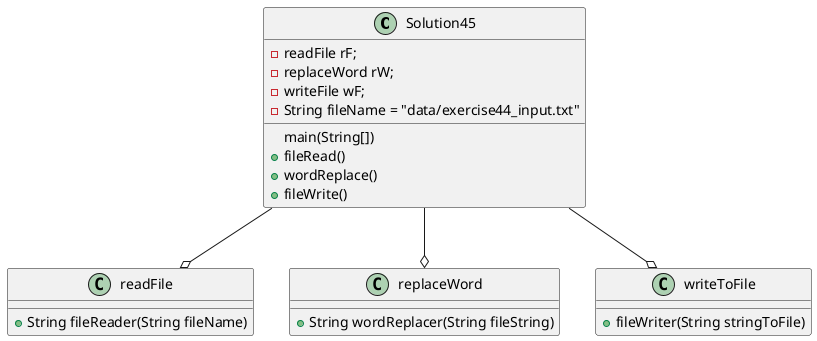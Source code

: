 @startuml

class Solution45 {
    -readFile rF;
    -replaceWord rW;
    -writeFile wF;
    -String fileName = "data/exercise44_input.txt"

    main(String[])
    +fileRead()
    'rF.fileRead(fileName)
    +wordReplace()
    'rW.wordReplace(fileRead)
    +fileWrite()
    'wF.fileWrite(wordReplace)
}

class readFile {
    +String fileReader(String fileName)
}

class replaceWord {
    +String wordReplacer(String fileString)
}

class writeToFile {
    +fileWriter(String stringToFile)
}

Solution45 --o readFile
Solution45 --o replaceWord
Solution45 --o writeToFile

@enduml